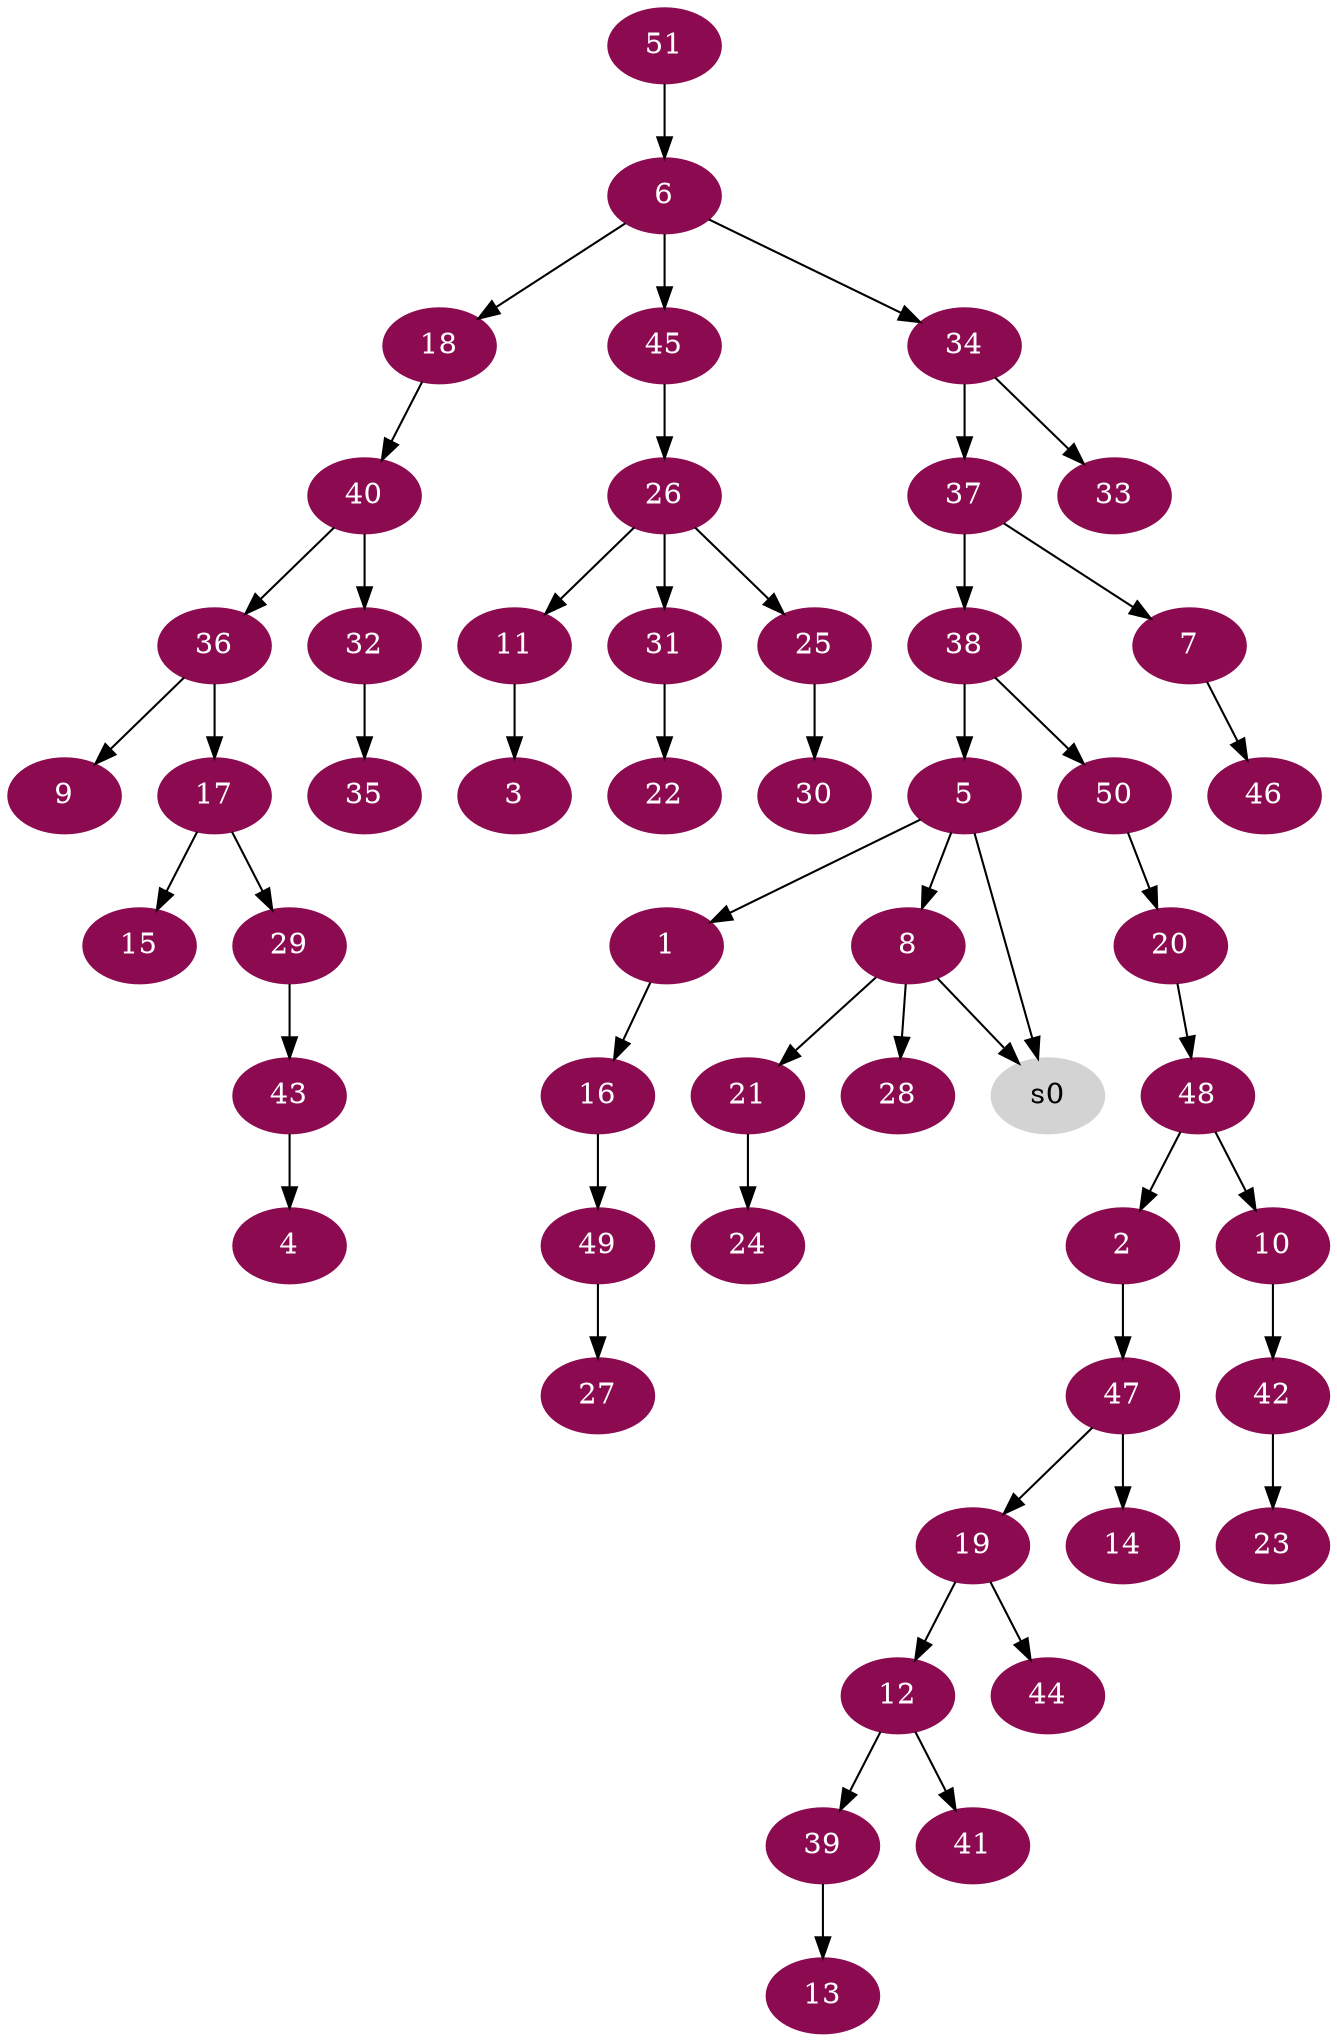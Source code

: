digraph G {
node [color=deeppink4, style=filled, fontcolor=white];
5 -> 1;
48 -> 2;
11 -> 3;
43 -> 4;
38 -> 5;
51 -> 6;
37 -> 7;
5 -> 8;
36 -> 9;
48 -> 10;
26 -> 11;
19 -> 12;
39 -> 13;
47 -> 14;
17 -> 15;
1 -> 16;
36 -> 17;
6 -> 18;
47 -> 19;
50 -> 20;
8 -> 21;
31 -> 22;
42 -> 23;
21 -> 24;
26 -> 25;
45 -> 26;
49 -> 27;
8 -> 28;
17 -> 29;
25 -> 30;
26 -> 31;
40 -> 32;
34 -> 33;
6 -> 34;
32 -> 35;
40 -> 36;
34 -> 37;
37 -> 38;
12 -> 39;
18 -> 40;
12 -> 41;
10 -> 42;
29 -> 43;
19 -> 44;
6 -> 45;
7 -> 46;
2 -> 47;
20 -> 48;
16 -> 49;
38 -> 50;
node [color=lightgrey, style=filled, fontcolor=black];
5 -> s0;
8 -> s0;
}
